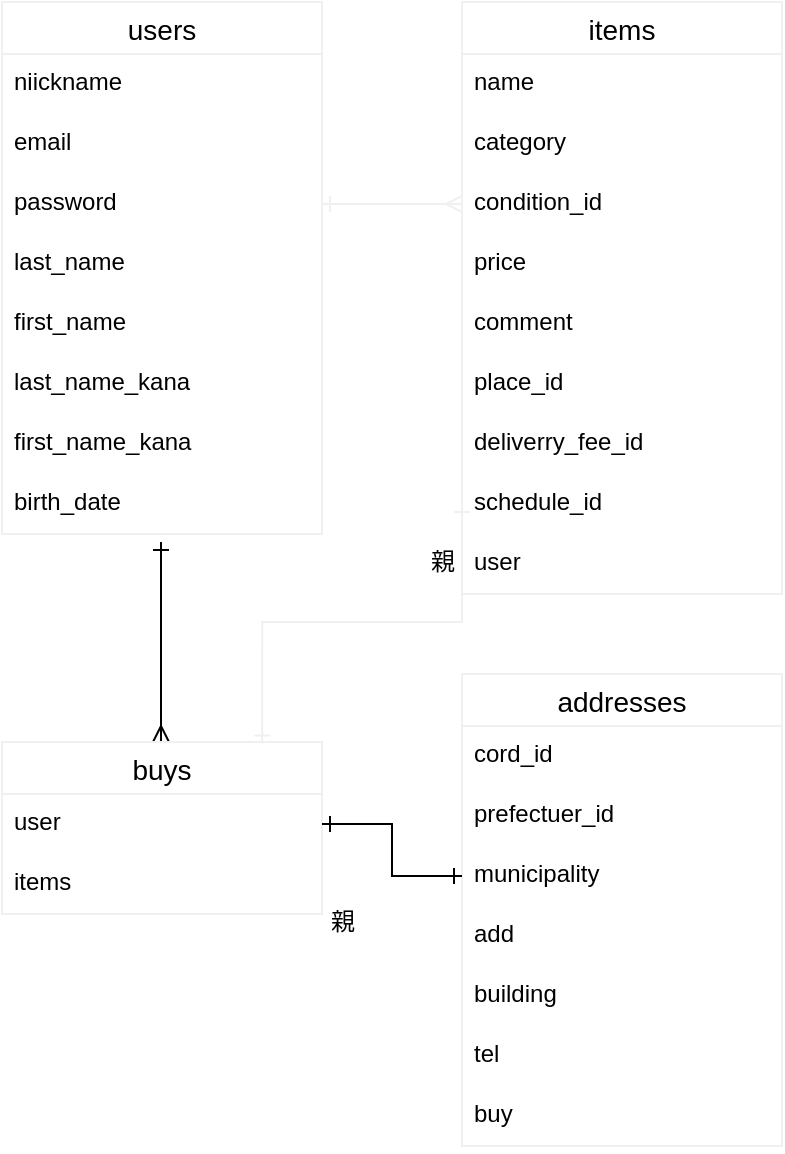 <mxfile version="13.10.0" type="embed">
    <diagram id="I-MNk716nfcquob8-5Y-" name="ページ1">
        <mxGraphModel dx="431" dy="526" grid="1" gridSize="10" guides="1" tooltips="1" connect="1" arrows="1" fold="1" page="1" pageScale="1" pageWidth="827" pageHeight="1169" math="0" shadow="0">
            <root>
                <mxCell id="0"/>
                <mxCell id="1" parent="0"/>
                <mxCell id="124" style="edgeStyle=orthogonalEdgeStyle;rounded=0;orthogonalLoop=1;jettySize=auto;html=1;exitX=0.5;exitY=1;exitDx=0;exitDy=0;endArrow=ERmany;endFill=0;startArrow=ERone;startFill=0;" parent="1" edge="1">
                    <mxGeometry relative="1" as="geometry">
                        <mxPoint x="89.5" y="300" as="sourcePoint"/>
                        <mxPoint x="89.5" y="400" as="targetPoint"/>
                        <Array as="points">
                            <mxPoint x="89.5" y="320"/>
                            <mxPoint x="89.5" y="320"/>
                        </Array>
                    </mxGeometry>
                </mxCell>
                <mxCell id="229" value="users" style="swimlane;fontStyle=0;childLayout=stackLayout;horizontal=1;startSize=26;horizontalStack=0;resizeParent=1;resizeParentMax=0;resizeLast=0;collapsible=1;marginBottom=0;align=center;fontSize=14;strokeColor=#F0F0F0;" parent="1" vertex="1">
                    <mxGeometry x="10" y="30" width="160" height="266" as="geometry"/>
                </mxCell>
                <mxCell id="230" value="niickname" style="text;strokeColor=none;fillColor=none;spacingLeft=4;spacingRight=4;overflow=hidden;rotatable=0;points=[[0,0.5],[1,0.5]];portConstraint=eastwest;fontSize=12;" parent="229" vertex="1">
                    <mxGeometry y="26" width="160" height="30" as="geometry"/>
                </mxCell>
                <mxCell id="231" value="email" style="text;strokeColor=none;fillColor=none;spacingLeft=4;spacingRight=4;overflow=hidden;rotatable=0;points=[[0,0.5],[1,0.5]];portConstraint=eastwest;fontSize=12;" parent="229" vertex="1">
                    <mxGeometry y="56" width="160" height="30" as="geometry"/>
                </mxCell>
                <mxCell id="235" value="password" style="text;strokeColor=none;fillColor=none;spacingLeft=4;spacingRight=4;overflow=hidden;rotatable=0;points=[[0,0.5],[1,0.5]];portConstraint=eastwest;fontSize=12;" parent="229" vertex="1">
                    <mxGeometry y="86" width="160" height="30" as="geometry"/>
                </mxCell>
                <mxCell id="236" value="last_name" style="text;strokeColor=none;fillColor=none;spacingLeft=4;spacingRight=4;overflow=hidden;rotatable=0;points=[[0,0.5],[1,0.5]];portConstraint=eastwest;fontSize=12;" parent="229" vertex="1">
                    <mxGeometry y="116" width="160" height="30" as="geometry"/>
                </mxCell>
                <mxCell id="237" value="first_name" style="text;strokeColor=none;fillColor=none;spacingLeft=4;spacingRight=4;overflow=hidden;rotatable=0;points=[[0,0.5],[1,0.5]];portConstraint=eastwest;fontSize=12;" parent="229" vertex="1">
                    <mxGeometry y="146" width="160" height="30" as="geometry"/>
                </mxCell>
                <mxCell id="278" value="last_name_kana" style="text;strokeColor=none;fillColor=none;spacingLeft=4;spacingRight=4;overflow=hidden;rotatable=0;points=[[0,0.5],[1,0.5]];portConstraint=eastwest;fontSize=12;" parent="229" vertex="1">
                    <mxGeometry y="176" width="160" height="30" as="geometry"/>
                </mxCell>
                <mxCell id="279" value="first_name_kana" style="text;strokeColor=none;fillColor=none;spacingLeft=4;spacingRight=4;overflow=hidden;rotatable=0;points=[[0,0.5],[1,0.5]];portConstraint=eastwest;fontSize=12;" parent="229" vertex="1">
                    <mxGeometry y="206" width="160" height="30" as="geometry"/>
                </mxCell>
                <mxCell id="232" value="birth_date" style="text;strokeColor=none;fillColor=none;spacingLeft=4;spacingRight=4;overflow=hidden;rotatable=0;points=[[0,0.5],[1,0.5]];portConstraint=eastwest;fontSize=12;" parent="229" vertex="1">
                    <mxGeometry y="236" width="160" height="30" as="geometry"/>
                </mxCell>
                <mxCell id="243" value="buys" style="swimlane;fontStyle=0;childLayout=stackLayout;horizontal=1;startSize=26;horizontalStack=0;resizeParent=1;resizeParentMax=0;resizeLast=0;collapsible=1;marginBottom=0;align=center;fontSize=14;strokeColor=#F0F0F0;" parent="1" vertex="1">
                    <mxGeometry x="10" y="400" width="160" height="86" as="geometry"/>
                </mxCell>
                <mxCell id="244" value="user" style="text;strokeColor=none;fillColor=none;spacingLeft=4;spacingRight=4;overflow=hidden;rotatable=0;points=[[0,0.5],[1,0.5]];portConstraint=eastwest;fontSize=12;" parent="243" vertex="1">
                    <mxGeometry y="26" width="160" height="30" as="geometry"/>
                </mxCell>
                <mxCell id="246" value="items" style="text;strokeColor=none;fillColor=none;spacingLeft=4;spacingRight=4;overflow=hidden;rotatable=0;points=[[0,0.5],[1,0.5]];portConstraint=eastwest;fontSize=12;" parent="243" vertex="1">
                    <mxGeometry y="56" width="160" height="30" as="geometry"/>
                </mxCell>
                <mxCell id="248" value="items" style="swimlane;fontStyle=0;childLayout=stackLayout;horizontal=1;startSize=26;horizontalStack=0;resizeParent=1;resizeParentMax=0;resizeLast=0;collapsible=1;marginBottom=0;align=center;fontSize=14;strokeColor=#F0F0F0;" parent="1" vertex="1">
                    <mxGeometry x="240" y="30" width="160" height="296" as="geometry"/>
                </mxCell>
                <mxCell id="249" value="name" style="text;strokeColor=none;fillColor=none;spacingLeft=4;spacingRight=4;overflow=hidden;rotatable=0;points=[[0,0.5],[1,0.5]];portConstraint=eastwest;fontSize=12;" parent="248" vertex="1">
                    <mxGeometry y="26" width="160" height="30" as="geometry"/>
                </mxCell>
                <mxCell id="250" value="category" style="text;strokeColor=none;fillColor=none;spacingLeft=4;spacingRight=4;overflow=hidden;rotatable=0;points=[[0,0.5],[1,0.5]];portConstraint=eastwest;fontSize=12;" parent="248" vertex="1">
                    <mxGeometry y="56" width="160" height="30" as="geometry"/>
                </mxCell>
                <mxCell id="251" value="condition_id" style="text;strokeColor=none;fillColor=none;spacingLeft=4;spacingRight=4;overflow=hidden;rotatable=0;points=[[0,0.5],[1,0.5]];portConstraint=eastwest;fontSize=12;" parent="248" vertex="1">
                    <mxGeometry y="86" width="160" height="30" as="geometry"/>
                </mxCell>
                <mxCell id="252" value="price" style="text;strokeColor=none;fillColor=none;spacingLeft=4;spacingRight=4;overflow=hidden;rotatable=0;points=[[0,0.5],[1,0.5]];portConstraint=eastwest;fontSize=12;" parent="248" vertex="1">
                    <mxGeometry y="116" width="160" height="30" as="geometry"/>
                </mxCell>
                <mxCell id="253" value="comment" style="text;strokeColor=none;fillColor=none;spacingLeft=4;spacingRight=4;overflow=hidden;rotatable=0;points=[[0,0.5],[1,0.5]];portConstraint=eastwest;fontSize=12;" parent="248" vertex="1">
                    <mxGeometry y="146" width="160" height="30" as="geometry"/>
                </mxCell>
                <mxCell id="255" value="place_id" style="text;strokeColor=none;fillColor=none;spacingLeft=4;spacingRight=4;overflow=hidden;rotatable=0;points=[[0,0.5],[1,0.5]];portConstraint=eastwest;fontSize=12;" parent="248" vertex="1">
                    <mxGeometry y="176" width="160" height="30" as="geometry"/>
                </mxCell>
                <mxCell id="256" value="deliverry_fee_id" style="text;strokeColor=none;fillColor=none;spacingLeft=4;spacingRight=4;overflow=hidden;rotatable=0;points=[[0,0.5],[1,0.5]];portConstraint=eastwest;fontSize=12;" parent="248" vertex="1">
                    <mxGeometry y="206" width="160" height="30" as="geometry"/>
                </mxCell>
                <mxCell id="259" value="schedule_id" style="text;strokeColor=none;fillColor=none;spacingLeft=4;spacingRight=4;overflow=hidden;rotatable=0;points=[[0,0.5],[1,0.5]];portConstraint=eastwest;fontSize=12;" parent="248" vertex="1">
                    <mxGeometry y="236" width="160" height="30" as="geometry"/>
                </mxCell>
                <mxCell id="258" value="user" style="text;strokeColor=none;fillColor=none;spacingLeft=4;spacingRight=4;overflow=hidden;rotatable=0;points=[[0,0.5],[1,0.5]];portConstraint=eastwest;fontSize=12;" parent="248" vertex="1">
                    <mxGeometry y="266" width="160" height="30" as="geometry"/>
                </mxCell>
                <mxCell id="260" style="edgeStyle=orthogonalEdgeStyle;rounded=0;orthogonalLoop=1;jettySize=auto;html=1;exitX=0;exitY=0.5;exitDx=0;exitDy=0;entryX=0.813;entryY=0.009;entryDx=0;entryDy=0;entryPerimeter=0;startArrow=ERone;startFill=0;endArrow=ERone;endFill=0;strokeColor=#f0f0f0;" parent="1" source="259" target="243" edge="1">
                    <mxGeometry relative="1" as="geometry">
                        <Array as="points">
                            <mxPoint x="240" y="340"/>
                            <mxPoint x="140" y="340"/>
                        </Array>
                    </mxGeometry>
                </mxCell>
                <mxCell id="261" style="edgeStyle=orthogonalEdgeStyle;rounded=0;orthogonalLoop=1;jettySize=auto;html=1;exitX=1;exitY=0.5;exitDx=0;exitDy=0;entryX=0;entryY=0.5;entryDx=0;entryDy=0;startArrow=ERone;startFill=0;endArrow=ERmany;endFill=0;strokeColor=#f0f0f0;" parent="1" source="235" target="251" edge="1">
                    <mxGeometry relative="1" as="geometry"/>
                </mxCell>
                <mxCell id="262" value="addresses" style="swimlane;fontStyle=0;childLayout=stackLayout;horizontal=1;startSize=26;horizontalStack=0;resizeParent=1;resizeParentMax=0;resizeLast=0;collapsible=1;marginBottom=0;align=center;fontSize=14;strokeColor=#F0F0F0;" parent="1" vertex="1">
                    <mxGeometry x="240" y="366" width="160" height="236" as="geometry"/>
                </mxCell>
                <mxCell id="263" value="cord_id" style="text;strokeColor=none;fillColor=none;spacingLeft=4;spacingRight=4;overflow=hidden;rotatable=0;points=[[0,0.5],[1,0.5]];portConstraint=eastwest;fontSize=12;" parent="262" vertex="1">
                    <mxGeometry y="26" width="160" height="30" as="geometry"/>
                </mxCell>
                <mxCell id="264" value="prefectuer_id" style="text;strokeColor=none;fillColor=none;spacingLeft=4;spacingRight=4;overflow=hidden;rotatable=0;points=[[0,0.5],[1,0.5]];portConstraint=eastwest;fontSize=12;" parent="262" vertex="1">
                    <mxGeometry y="56" width="160" height="30" as="geometry"/>
                </mxCell>
                <mxCell id="265" value="municipality" style="text;strokeColor=none;fillColor=none;spacingLeft=4;spacingRight=4;overflow=hidden;rotatable=0;points=[[0,0.5],[1,0.5]];portConstraint=eastwest;fontSize=12;" parent="262" vertex="1">
                    <mxGeometry y="86" width="160" height="30" as="geometry"/>
                </mxCell>
                <mxCell id="266" value="add" style="text;strokeColor=none;fillColor=none;spacingLeft=4;spacingRight=4;overflow=hidden;rotatable=0;points=[[0,0.5],[1,0.5]];portConstraint=eastwest;fontSize=12;" parent="262" vertex="1">
                    <mxGeometry y="116" width="160" height="30" as="geometry"/>
                </mxCell>
                <mxCell id="267" value="building" style="text;strokeColor=none;fillColor=none;spacingLeft=4;spacingRight=4;overflow=hidden;rotatable=0;points=[[0,0.5],[1,0.5]];portConstraint=eastwest;fontSize=12;" parent="262" vertex="1">
                    <mxGeometry y="146" width="160" height="30" as="geometry"/>
                </mxCell>
                <mxCell id="284" value="tel" style="text;strokeColor=none;fillColor=none;spacingLeft=4;spacingRight=4;overflow=hidden;rotatable=0;points=[[0,0.5],[1,0.5]];portConstraint=eastwest;fontSize=12;" vertex="1" parent="262">
                    <mxGeometry y="176" width="160" height="30" as="geometry"/>
                </mxCell>
                <mxCell id="268" value="buy" style="text;strokeColor=none;fillColor=none;spacingLeft=4;spacingRight=4;overflow=hidden;rotatable=0;points=[[0,0.5],[1,0.5]];portConstraint=eastwest;fontSize=12;" parent="262" vertex="1">
                    <mxGeometry y="206" width="160" height="30" as="geometry"/>
                </mxCell>
                <mxCell id="280" value="親" style="text;html=1;align=center;verticalAlign=middle;resizable=0;points=[];autosize=1;" parent="1" vertex="1">
                    <mxGeometry x="165" y="480" width="30" height="20" as="geometry"/>
                </mxCell>
                <mxCell id="281" value="親" style="text;html=1;align=center;verticalAlign=middle;resizable=0;points=[];autosize=1;" parent="1" vertex="1">
                    <mxGeometry x="215" y="300" width="30" height="20" as="geometry"/>
                </mxCell>
                <mxCell id="283" style="edgeStyle=orthogonalEdgeStyle;rounded=0;orthogonalLoop=1;jettySize=auto;html=1;exitX=1;exitY=0.5;exitDx=0;exitDy=0;entryX=0;entryY=0.5;entryDx=0;entryDy=0;endArrow=ERone;endFill=0;startArrow=ERone;startFill=0;" edge="1" parent="1" source="244" target="265">
                    <mxGeometry relative="1" as="geometry"/>
                </mxCell>
            </root>
        </mxGraphModel>
    </diagram>
</mxfile>